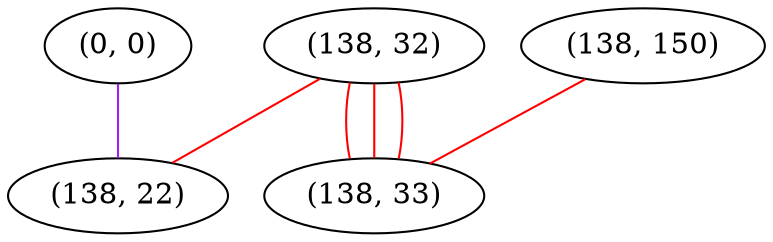 graph "" {
"(0, 0)";
"(138, 32)";
"(138, 22)";
"(138, 150)";
"(138, 33)";
"(0, 0)" -- "(138, 22)"  [color=purple, key=0, weight=4];
"(138, 32)" -- "(138, 22)"  [color=red, key=0, weight=1];
"(138, 32)" -- "(138, 33)"  [color=red, key=0, weight=1];
"(138, 32)" -- "(138, 33)"  [color=red, key=1, weight=1];
"(138, 32)" -- "(138, 33)"  [color=red, key=2, weight=1];
"(138, 150)" -- "(138, 33)"  [color=red, key=0, weight=1];
}
